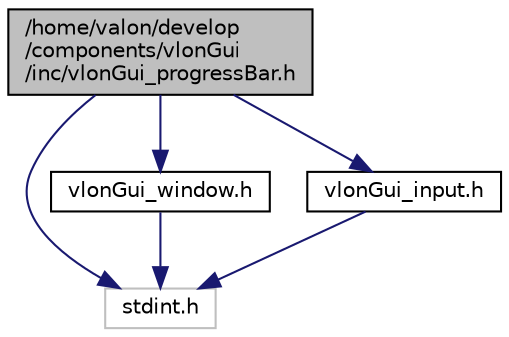 digraph "/home/valon/develop/components/vlonGui/inc/vlonGui_progressBar.h"
{
  edge [fontname="Helvetica",fontsize="10",labelfontname="Helvetica",labelfontsize="10"];
  node [fontname="Helvetica",fontsize="10",shape=record];
  Node0 [label="/home/valon/develop\l/components/vlonGui\l/inc/vlonGui_progressBar.h",height=0.2,width=0.4,color="black", fillcolor="grey75", style="filled", fontcolor="black"];
  Node0 -> Node1 [color="midnightblue",fontsize="10",style="solid",fontname="Helvetica"];
  Node1 [label="stdint.h",height=0.2,width=0.4,color="grey75", fillcolor="white", style="filled"];
  Node0 -> Node2 [color="midnightblue",fontsize="10",style="solid",fontname="Helvetica"];
  Node2 [label="vlonGui_window.h",height=0.2,width=0.4,color="black", fillcolor="white", style="filled",URL="$vlonGui__window_8h.html"];
  Node2 -> Node1 [color="midnightblue",fontsize="10",style="solid",fontname="Helvetica"];
  Node0 -> Node3 [color="midnightblue",fontsize="10",style="solid",fontname="Helvetica"];
  Node3 [label="vlonGui_input.h",height=0.2,width=0.4,color="black", fillcolor="white", style="filled",URL="$vlonGui__input_8h.html"];
  Node3 -> Node1 [color="midnightblue",fontsize="10",style="solid",fontname="Helvetica"];
}
